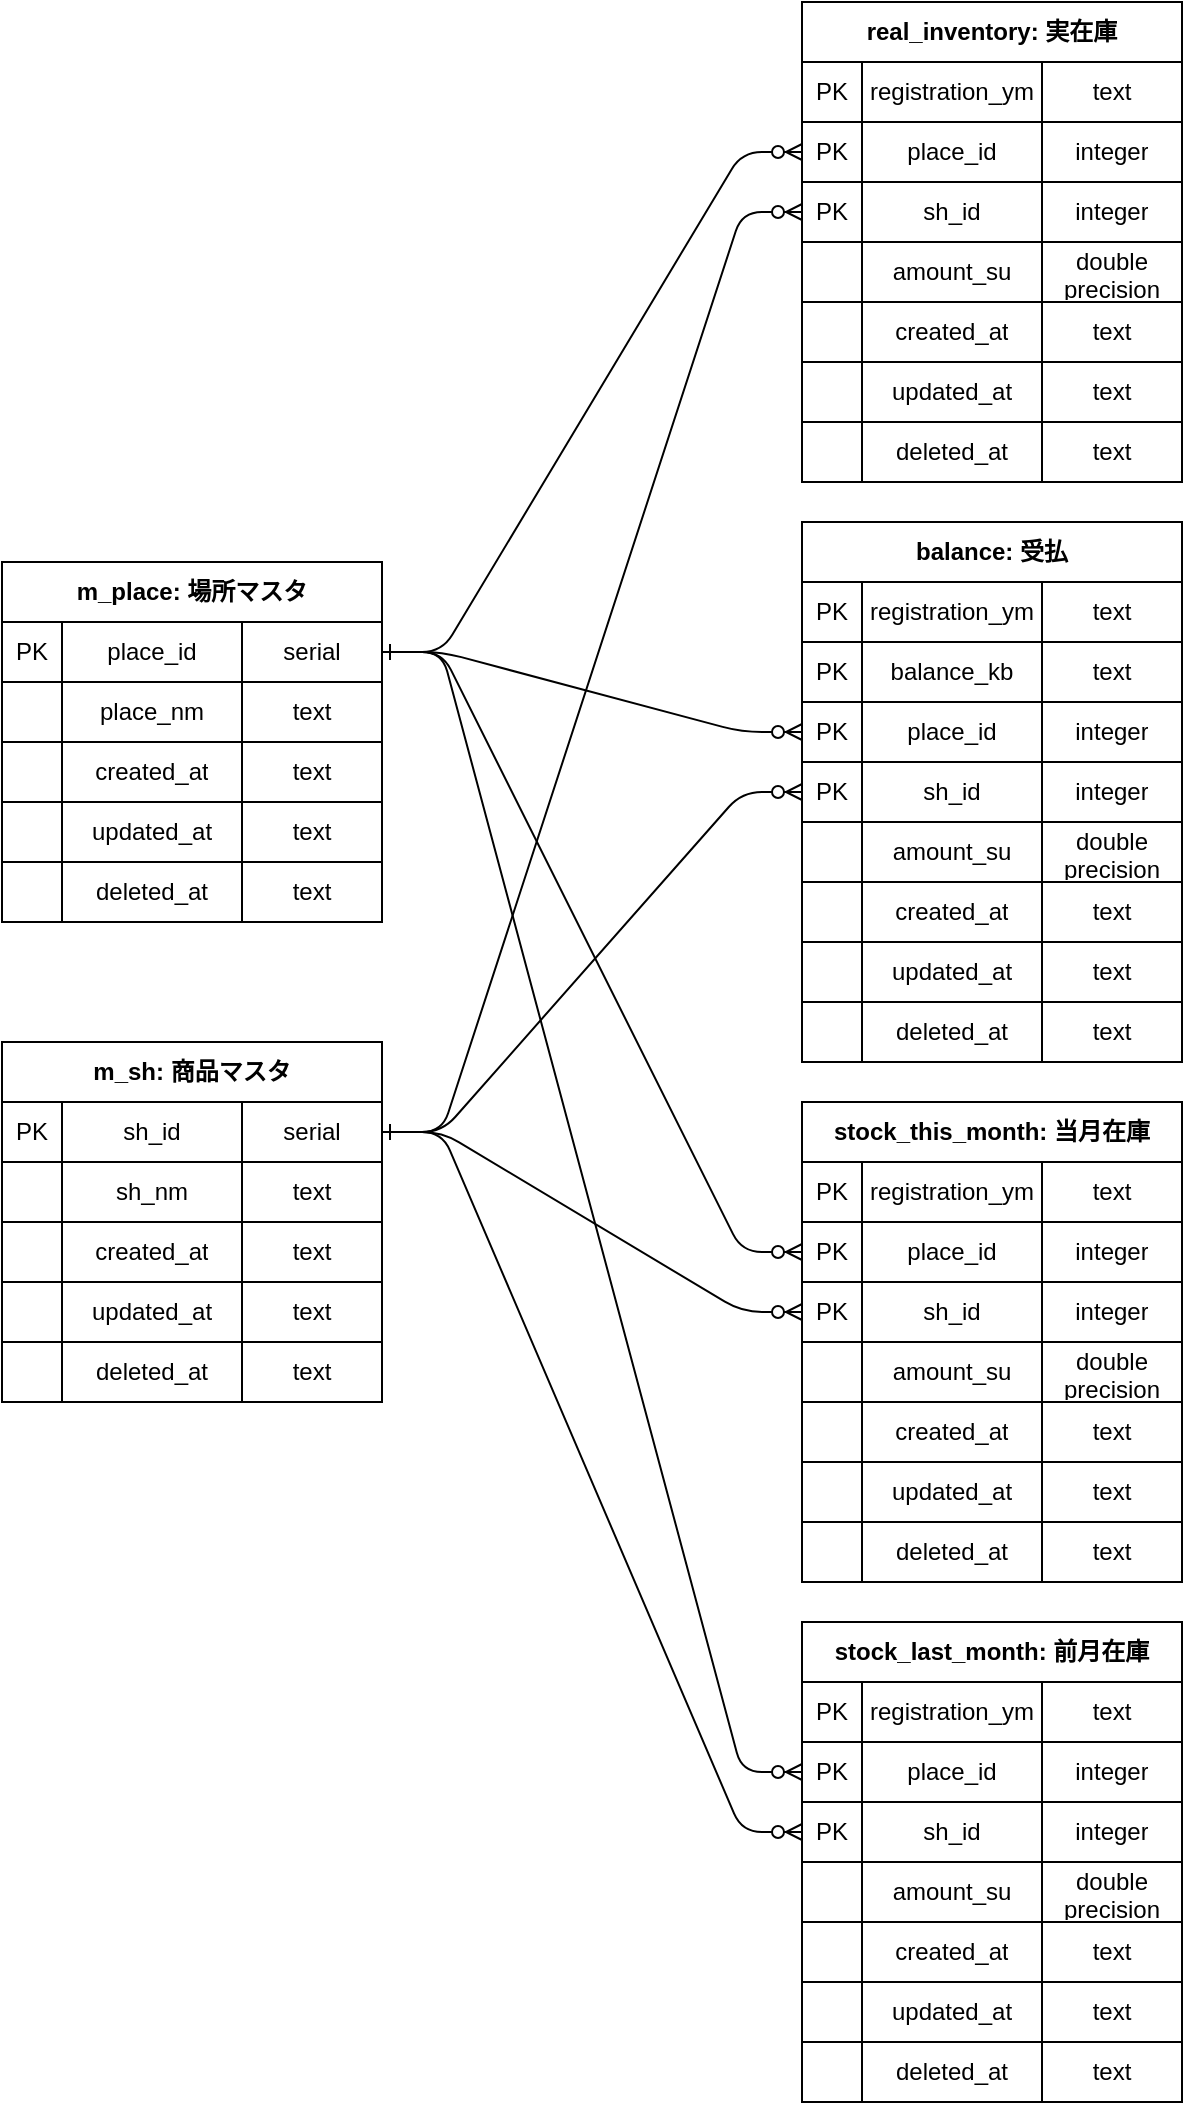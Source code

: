 <mxfile version="13.9.9" type="device"><diagram id="R2lEEEUBdFMjLlhIrx00" name="Page-1"><mxGraphModel dx="839" dy="1036" grid="1" gridSize="10" guides="1" tooltips="1" connect="1" arrows="1" fold="1" page="1" pageScale="1" pageWidth="850" pageHeight="1100" math="0" shadow="0" extFonts="Permanent Marker^https://fonts.googleapis.com/css?family=Permanent+Marker"><root><mxCell id="0"/><mxCell id="1" parent="0"/><mxCell id="C-vyLk0tnHw3VtMMgP7b-1" value="" style="edgeStyle=entityRelationEdgeStyle;endArrow=ERzeroToMany;startArrow=ERone;endFill=1;startFill=0;exitX=1;exitY=0.5;exitDx=0;exitDy=0;entryX=0;entryY=0.5;entryDx=0;entryDy=0;" parent="1" source="Lnyd9mSedfJRezJc07Ho-60" target="Lnyd9mSedfJRezJc07Ho-122" edge="1"><mxGeometry width="100" height="100" relative="1" as="geometry"><mxPoint x="340" y="100" as="sourcePoint"/><mxPoint x="420" y="130" as="targetPoint"/></mxGeometry></mxCell><mxCell id="Lnyd9mSedfJRezJc07Ho-4" value="balance: 受払" style="shape=table;html=1;whiteSpace=wrap;startSize=30;container=1;collapsible=0;childLayout=tableLayout;fontStyle=1;align=center;" vertex="1" parent="1"><mxGeometry x="520" y="300" width="190" height="270" as="geometry"/></mxCell><mxCell id="Lnyd9mSedfJRezJc07Ho-5" value="" style="shape=partialRectangle;html=1;whiteSpace=wrap;collapsible=0;dropTarget=0;pointerEvents=0;fillColor=none;top=0;left=0;bottom=0;right=0;points=[[0,0.5],[1,0.5]];portConstraint=eastwest;" vertex="1" parent="Lnyd9mSedfJRezJc07Ho-4"><mxGeometry y="30" width="190" height="30" as="geometry"/></mxCell><mxCell id="Lnyd9mSedfJRezJc07Ho-6" value="PK" style="shape=partialRectangle;html=1;whiteSpace=wrap;connectable=0;fillColor=none;top=0;left=0;bottom=0;right=0;overflow=hidden;" vertex="1" parent="Lnyd9mSedfJRezJc07Ho-5"><mxGeometry width="30" height="30" as="geometry"/></mxCell><mxCell id="Lnyd9mSedfJRezJc07Ho-7" value="registration_ym" style="shape=partialRectangle;html=1;whiteSpace=wrap;connectable=0;fillColor=none;top=0;left=0;bottom=0;right=0;overflow=hidden;" vertex="1" parent="Lnyd9mSedfJRezJc07Ho-5"><mxGeometry x="30" width="90" height="30" as="geometry"/></mxCell><mxCell id="Lnyd9mSedfJRezJc07Ho-8" value="text" style="shape=partialRectangle;html=1;whiteSpace=wrap;connectable=0;fillColor=none;top=0;left=0;bottom=0;right=0;overflow=hidden;" vertex="1" parent="Lnyd9mSedfJRezJc07Ho-5"><mxGeometry x="120" width="70" height="30" as="geometry"/></mxCell><mxCell id="Lnyd9mSedfJRezJc07Ho-9" value="" style="shape=partialRectangle;html=1;whiteSpace=wrap;collapsible=0;dropTarget=0;pointerEvents=0;fillColor=none;top=0;left=0;bottom=0;right=0;points=[[0,0.5],[1,0.5]];portConstraint=eastwest;" vertex="1" parent="Lnyd9mSedfJRezJc07Ho-4"><mxGeometry y="60" width="190" height="30" as="geometry"/></mxCell><mxCell id="Lnyd9mSedfJRezJc07Ho-10" value="PK" style="shape=partialRectangle;html=1;whiteSpace=wrap;connectable=0;fillColor=none;top=0;left=0;bottom=0;right=0;overflow=hidden;" vertex="1" parent="Lnyd9mSedfJRezJc07Ho-9"><mxGeometry width="30" height="30" as="geometry"/></mxCell><mxCell id="Lnyd9mSedfJRezJc07Ho-11" value="balance_kb" style="shape=partialRectangle;html=1;whiteSpace=wrap;connectable=0;fillColor=none;top=0;left=0;bottom=0;right=0;overflow=hidden;" vertex="1" parent="Lnyd9mSedfJRezJc07Ho-9"><mxGeometry x="30" width="90" height="30" as="geometry"/></mxCell><mxCell id="Lnyd9mSedfJRezJc07Ho-12" value="text" style="shape=partialRectangle;html=1;whiteSpace=wrap;connectable=0;fillColor=none;top=0;left=0;bottom=0;right=0;overflow=hidden;" vertex="1" parent="Lnyd9mSedfJRezJc07Ho-9"><mxGeometry x="120" width="70" height="30" as="geometry"/></mxCell><mxCell id="Lnyd9mSedfJRezJc07Ho-13" value="" style="shape=partialRectangle;html=1;whiteSpace=wrap;collapsible=0;dropTarget=0;pointerEvents=0;fillColor=none;top=0;left=0;bottom=0;right=0;points=[[0,0.5],[1,0.5]];portConstraint=eastwest;" vertex="1" parent="Lnyd9mSedfJRezJc07Ho-4"><mxGeometry y="90" width="190" height="30" as="geometry"/></mxCell><mxCell id="Lnyd9mSedfJRezJc07Ho-14" value="PK" style="shape=partialRectangle;html=1;whiteSpace=wrap;connectable=0;fillColor=none;top=0;left=0;bottom=0;right=0;overflow=hidden;" vertex="1" parent="Lnyd9mSedfJRezJc07Ho-13"><mxGeometry width="30" height="30" as="geometry"/></mxCell><mxCell id="Lnyd9mSedfJRezJc07Ho-15" value="place_id" style="shape=partialRectangle;html=1;whiteSpace=wrap;connectable=0;fillColor=none;top=0;left=0;bottom=0;right=0;overflow=hidden;" vertex="1" parent="Lnyd9mSedfJRezJc07Ho-13"><mxGeometry x="30" width="90" height="30" as="geometry"/></mxCell><mxCell id="Lnyd9mSedfJRezJc07Ho-16" value="integer" style="shape=partialRectangle;html=1;whiteSpace=wrap;connectable=0;fillColor=none;top=0;left=0;bottom=0;right=0;overflow=hidden;" vertex="1" parent="Lnyd9mSedfJRezJc07Ho-13"><mxGeometry x="120" width="70" height="30" as="geometry"/></mxCell><mxCell id="Lnyd9mSedfJRezJc07Ho-31" value="" style="shape=partialRectangle;html=1;whiteSpace=wrap;collapsible=0;dropTarget=0;pointerEvents=0;fillColor=none;top=0;left=0;bottom=0;right=0;points=[[0,0.5],[1,0.5]];portConstraint=eastwest;" vertex="1" parent="Lnyd9mSedfJRezJc07Ho-4"><mxGeometry y="120" width="190" height="30" as="geometry"/></mxCell><mxCell id="Lnyd9mSedfJRezJc07Ho-32" value="PK" style="shape=partialRectangle;html=1;whiteSpace=wrap;connectable=0;fillColor=none;top=0;left=0;bottom=0;right=0;overflow=hidden;" vertex="1" parent="Lnyd9mSedfJRezJc07Ho-31"><mxGeometry width="30" height="30" as="geometry"/></mxCell><mxCell id="Lnyd9mSedfJRezJc07Ho-33" value="sh_id" style="shape=partialRectangle;html=1;whiteSpace=wrap;connectable=0;fillColor=none;top=0;left=0;bottom=0;right=0;overflow=hidden;" vertex="1" parent="Lnyd9mSedfJRezJc07Ho-31"><mxGeometry x="30" width="90" height="30" as="geometry"/></mxCell><mxCell id="Lnyd9mSedfJRezJc07Ho-34" value="integer" style="shape=partialRectangle;html=1;whiteSpace=wrap;connectable=0;fillColor=none;top=0;left=0;bottom=0;right=0;overflow=hidden;" vertex="1" parent="Lnyd9mSedfJRezJc07Ho-31"><mxGeometry x="120" width="70" height="30" as="geometry"/></mxCell><mxCell id="Lnyd9mSedfJRezJc07Ho-35" value="" style="shape=partialRectangle;html=1;whiteSpace=wrap;collapsible=0;dropTarget=0;pointerEvents=0;fillColor=none;top=0;left=0;bottom=0;right=0;points=[[0,0.5],[1,0.5]];portConstraint=eastwest;" vertex="1" parent="Lnyd9mSedfJRezJc07Ho-4"><mxGeometry y="150" width="190" height="30" as="geometry"/></mxCell><mxCell id="Lnyd9mSedfJRezJc07Ho-36" value="" style="shape=partialRectangle;html=1;whiteSpace=wrap;connectable=0;fillColor=none;top=0;left=0;bottom=0;right=0;overflow=hidden;" vertex="1" parent="Lnyd9mSedfJRezJc07Ho-35"><mxGeometry width="30" height="30" as="geometry"/></mxCell><mxCell id="Lnyd9mSedfJRezJc07Ho-37" value="amount_su" style="shape=partialRectangle;html=1;whiteSpace=wrap;connectable=0;fillColor=none;top=0;left=0;bottom=0;right=0;overflow=hidden;" vertex="1" parent="Lnyd9mSedfJRezJc07Ho-35"><mxGeometry x="30" width="90" height="30" as="geometry"/></mxCell><mxCell id="Lnyd9mSedfJRezJc07Ho-38" value="double precision" style="shape=partialRectangle;html=1;whiteSpace=wrap;connectable=0;fillColor=none;top=0;left=0;bottom=0;right=0;overflow=hidden;" vertex="1" parent="Lnyd9mSedfJRezJc07Ho-35"><mxGeometry x="120" width="70" height="30" as="geometry"/></mxCell><mxCell id="Lnyd9mSedfJRezJc07Ho-43" value="" style="shape=partialRectangle;html=1;whiteSpace=wrap;collapsible=0;dropTarget=0;pointerEvents=0;fillColor=none;top=0;left=0;bottom=0;right=0;points=[[0,0.5],[1,0.5]];portConstraint=eastwest;" vertex="1" parent="Lnyd9mSedfJRezJc07Ho-4"><mxGeometry y="180" width="190" height="30" as="geometry"/></mxCell><mxCell id="Lnyd9mSedfJRezJc07Ho-44" value="" style="shape=partialRectangle;html=1;whiteSpace=wrap;connectable=0;fillColor=none;top=0;left=0;bottom=0;right=0;overflow=hidden;" vertex="1" parent="Lnyd9mSedfJRezJc07Ho-43"><mxGeometry width="30" height="30" as="geometry"/></mxCell><mxCell id="Lnyd9mSedfJRezJc07Ho-45" value="created_at" style="shape=partialRectangle;html=1;whiteSpace=wrap;connectable=0;fillColor=none;top=0;left=0;bottom=0;right=0;overflow=hidden;" vertex="1" parent="Lnyd9mSedfJRezJc07Ho-43"><mxGeometry x="30" width="90" height="30" as="geometry"/></mxCell><mxCell id="Lnyd9mSedfJRezJc07Ho-46" value="text" style="shape=partialRectangle;html=1;whiteSpace=wrap;connectable=0;fillColor=none;top=0;left=0;bottom=0;right=0;overflow=hidden;" vertex="1" parent="Lnyd9mSedfJRezJc07Ho-43"><mxGeometry x="120" width="70" height="30" as="geometry"/></mxCell><mxCell id="Lnyd9mSedfJRezJc07Ho-51" value="" style="shape=partialRectangle;html=1;whiteSpace=wrap;collapsible=0;dropTarget=0;pointerEvents=0;fillColor=none;top=0;left=0;bottom=0;right=0;points=[[0,0.5],[1,0.5]];portConstraint=eastwest;" vertex="1" parent="Lnyd9mSedfJRezJc07Ho-4"><mxGeometry y="210" width="190" height="30" as="geometry"/></mxCell><mxCell id="Lnyd9mSedfJRezJc07Ho-52" value="" style="shape=partialRectangle;html=1;whiteSpace=wrap;connectable=0;fillColor=none;top=0;left=0;bottom=0;right=0;overflow=hidden;" vertex="1" parent="Lnyd9mSedfJRezJc07Ho-51"><mxGeometry width="30" height="30" as="geometry"/></mxCell><mxCell id="Lnyd9mSedfJRezJc07Ho-53" value="updated_at" style="shape=partialRectangle;html=1;whiteSpace=wrap;connectable=0;fillColor=none;top=0;left=0;bottom=0;right=0;overflow=hidden;" vertex="1" parent="Lnyd9mSedfJRezJc07Ho-51"><mxGeometry x="30" width="90" height="30" as="geometry"/></mxCell><mxCell id="Lnyd9mSedfJRezJc07Ho-54" value="text" style="shape=partialRectangle;html=1;whiteSpace=wrap;connectable=0;fillColor=none;top=0;left=0;bottom=0;right=0;overflow=hidden;" vertex="1" parent="Lnyd9mSedfJRezJc07Ho-51"><mxGeometry x="120" width="70" height="30" as="geometry"/></mxCell><mxCell id="Lnyd9mSedfJRezJc07Ho-55" value="" style="shape=partialRectangle;html=1;whiteSpace=wrap;collapsible=0;dropTarget=0;pointerEvents=0;fillColor=none;top=0;left=0;bottom=0;right=0;points=[[0,0.5],[1,0.5]];portConstraint=eastwest;" vertex="1" parent="Lnyd9mSedfJRezJc07Ho-4"><mxGeometry y="240" width="190" height="30" as="geometry"/></mxCell><mxCell id="Lnyd9mSedfJRezJc07Ho-56" value="" style="shape=partialRectangle;html=1;whiteSpace=wrap;connectable=0;fillColor=none;top=0;left=0;bottom=0;right=0;overflow=hidden;" vertex="1" parent="Lnyd9mSedfJRezJc07Ho-55"><mxGeometry width="30" height="30" as="geometry"/></mxCell><mxCell id="Lnyd9mSedfJRezJc07Ho-57" value="deleted_at" style="shape=partialRectangle;html=1;whiteSpace=wrap;connectable=0;fillColor=none;top=0;left=0;bottom=0;right=0;overflow=hidden;" vertex="1" parent="Lnyd9mSedfJRezJc07Ho-55"><mxGeometry x="30" width="90" height="30" as="geometry"/></mxCell><mxCell id="Lnyd9mSedfJRezJc07Ho-58" value="text" style="shape=partialRectangle;html=1;whiteSpace=wrap;connectable=0;fillColor=none;top=0;left=0;bottom=0;right=0;overflow=hidden;" vertex="1" parent="Lnyd9mSedfJRezJc07Ho-55"><mxGeometry x="120" width="70" height="30" as="geometry"/></mxCell><mxCell id="Lnyd9mSedfJRezJc07Ho-59" value="m_place: 場所マスタ" style="shape=table;html=1;whiteSpace=wrap;startSize=30;container=1;collapsible=0;childLayout=tableLayout;fontStyle=1;align=center;" vertex="1" parent="1"><mxGeometry x="120" y="320" width="190" height="180" as="geometry"/></mxCell><mxCell id="Lnyd9mSedfJRezJc07Ho-60" value="" style="shape=partialRectangle;html=1;whiteSpace=wrap;collapsible=0;dropTarget=0;pointerEvents=0;fillColor=none;top=0;left=0;bottom=0;right=0;points=[[0,0.5],[1,0.5]];portConstraint=eastwest;" vertex="1" parent="Lnyd9mSedfJRezJc07Ho-59"><mxGeometry y="30" width="190" height="30" as="geometry"/></mxCell><mxCell id="Lnyd9mSedfJRezJc07Ho-61" value="PK" style="shape=partialRectangle;html=1;whiteSpace=wrap;connectable=0;fillColor=none;top=0;left=0;bottom=0;right=0;overflow=hidden;" vertex="1" parent="Lnyd9mSedfJRezJc07Ho-60"><mxGeometry width="30" height="30" as="geometry"/></mxCell><mxCell id="Lnyd9mSedfJRezJc07Ho-62" value="place_id" style="shape=partialRectangle;html=1;whiteSpace=wrap;connectable=0;fillColor=none;top=0;left=0;bottom=0;right=0;overflow=hidden;" vertex="1" parent="Lnyd9mSedfJRezJc07Ho-60"><mxGeometry x="30" width="90" height="30" as="geometry"/></mxCell><mxCell id="Lnyd9mSedfJRezJc07Ho-63" value="serial" style="shape=partialRectangle;html=1;whiteSpace=wrap;connectable=0;fillColor=none;top=0;left=0;bottom=0;right=0;overflow=hidden;" vertex="1" parent="Lnyd9mSedfJRezJc07Ho-60"><mxGeometry x="120" width="70" height="30" as="geometry"/></mxCell><mxCell id="Lnyd9mSedfJRezJc07Ho-64" value="" style="shape=partialRectangle;html=1;whiteSpace=wrap;collapsible=0;dropTarget=0;pointerEvents=0;fillColor=none;top=0;left=0;bottom=0;right=0;points=[[0,0.5],[1,0.5]];portConstraint=eastwest;" vertex="1" parent="Lnyd9mSedfJRezJc07Ho-59"><mxGeometry y="60" width="190" height="30" as="geometry"/></mxCell><mxCell id="Lnyd9mSedfJRezJc07Ho-65" value="" style="shape=partialRectangle;html=1;whiteSpace=wrap;connectable=0;fillColor=none;top=0;left=0;bottom=0;right=0;overflow=hidden;" vertex="1" parent="Lnyd9mSedfJRezJc07Ho-64"><mxGeometry width="30" height="30" as="geometry"/></mxCell><mxCell id="Lnyd9mSedfJRezJc07Ho-66" value="place_nm" style="shape=partialRectangle;html=1;whiteSpace=wrap;connectable=0;fillColor=none;top=0;left=0;bottom=0;right=0;overflow=hidden;" vertex="1" parent="Lnyd9mSedfJRezJc07Ho-64"><mxGeometry x="30" width="90" height="30" as="geometry"/></mxCell><mxCell id="Lnyd9mSedfJRezJc07Ho-67" value="text" style="shape=partialRectangle;html=1;whiteSpace=wrap;connectable=0;fillColor=none;top=0;left=0;bottom=0;right=0;overflow=hidden;" vertex="1" parent="Lnyd9mSedfJRezJc07Ho-64"><mxGeometry x="120" width="70" height="30" as="geometry"/></mxCell><mxCell id="Lnyd9mSedfJRezJc07Ho-80" value="" style="shape=partialRectangle;html=1;whiteSpace=wrap;collapsible=0;dropTarget=0;pointerEvents=0;fillColor=none;top=0;left=0;bottom=0;right=0;points=[[0,0.5],[1,0.5]];portConstraint=eastwest;" vertex="1" parent="Lnyd9mSedfJRezJc07Ho-59"><mxGeometry y="90" width="190" height="30" as="geometry"/></mxCell><mxCell id="Lnyd9mSedfJRezJc07Ho-81" value="" style="shape=partialRectangle;html=1;whiteSpace=wrap;connectable=0;fillColor=none;top=0;left=0;bottom=0;right=0;overflow=hidden;" vertex="1" parent="Lnyd9mSedfJRezJc07Ho-80"><mxGeometry width="30" height="30" as="geometry"/></mxCell><mxCell id="Lnyd9mSedfJRezJc07Ho-82" value="created_at" style="shape=partialRectangle;html=1;whiteSpace=wrap;connectable=0;fillColor=none;top=0;left=0;bottom=0;right=0;overflow=hidden;" vertex="1" parent="Lnyd9mSedfJRezJc07Ho-80"><mxGeometry x="30" width="90" height="30" as="geometry"/></mxCell><mxCell id="Lnyd9mSedfJRezJc07Ho-83" value="text" style="shape=partialRectangle;html=1;whiteSpace=wrap;connectable=0;fillColor=none;top=0;left=0;bottom=0;right=0;overflow=hidden;" vertex="1" parent="Lnyd9mSedfJRezJc07Ho-80"><mxGeometry x="120" width="70" height="30" as="geometry"/></mxCell><mxCell id="Lnyd9mSedfJRezJc07Ho-84" value="" style="shape=partialRectangle;html=1;whiteSpace=wrap;collapsible=0;dropTarget=0;pointerEvents=0;fillColor=none;top=0;left=0;bottom=0;right=0;points=[[0,0.5],[1,0.5]];portConstraint=eastwest;" vertex="1" parent="Lnyd9mSedfJRezJc07Ho-59"><mxGeometry y="120" width="190" height="30" as="geometry"/></mxCell><mxCell id="Lnyd9mSedfJRezJc07Ho-85" value="" style="shape=partialRectangle;html=1;whiteSpace=wrap;connectable=0;fillColor=none;top=0;left=0;bottom=0;right=0;overflow=hidden;" vertex="1" parent="Lnyd9mSedfJRezJc07Ho-84"><mxGeometry width="30" height="30" as="geometry"/></mxCell><mxCell id="Lnyd9mSedfJRezJc07Ho-86" value="updated_at" style="shape=partialRectangle;html=1;whiteSpace=wrap;connectable=0;fillColor=none;top=0;left=0;bottom=0;right=0;overflow=hidden;" vertex="1" parent="Lnyd9mSedfJRezJc07Ho-84"><mxGeometry x="30" width="90" height="30" as="geometry"/></mxCell><mxCell id="Lnyd9mSedfJRezJc07Ho-87" value="text" style="shape=partialRectangle;html=1;whiteSpace=wrap;connectable=0;fillColor=none;top=0;left=0;bottom=0;right=0;overflow=hidden;" vertex="1" parent="Lnyd9mSedfJRezJc07Ho-84"><mxGeometry x="120" width="70" height="30" as="geometry"/></mxCell><mxCell id="Lnyd9mSedfJRezJc07Ho-88" value="" style="shape=partialRectangle;html=1;whiteSpace=wrap;collapsible=0;dropTarget=0;pointerEvents=0;fillColor=none;top=0;left=0;bottom=0;right=0;points=[[0,0.5],[1,0.5]];portConstraint=eastwest;" vertex="1" parent="Lnyd9mSedfJRezJc07Ho-59"><mxGeometry y="150" width="190" height="30" as="geometry"/></mxCell><mxCell id="Lnyd9mSedfJRezJc07Ho-89" value="" style="shape=partialRectangle;html=1;whiteSpace=wrap;connectable=0;fillColor=none;top=0;left=0;bottom=0;right=0;overflow=hidden;" vertex="1" parent="Lnyd9mSedfJRezJc07Ho-88"><mxGeometry width="30" height="30" as="geometry"/></mxCell><mxCell id="Lnyd9mSedfJRezJc07Ho-90" value="deleted_at" style="shape=partialRectangle;html=1;whiteSpace=wrap;connectable=0;fillColor=none;top=0;left=0;bottom=0;right=0;overflow=hidden;" vertex="1" parent="Lnyd9mSedfJRezJc07Ho-88"><mxGeometry x="30" width="90" height="30" as="geometry"/></mxCell><mxCell id="Lnyd9mSedfJRezJc07Ho-91" value="text" style="shape=partialRectangle;html=1;whiteSpace=wrap;connectable=0;fillColor=none;top=0;left=0;bottom=0;right=0;overflow=hidden;" vertex="1" parent="Lnyd9mSedfJRezJc07Ho-88"><mxGeometry x="120" width="70" height="30" as="geometry"/></mxCell><mxCell id="Lnyd9mSedfJRezJc07Ho-92" value="m_sh: 商品マスタ" style="shape=table;html=1;whiteSpace=wrap;startSize=30;container=1;collapsible=0;childLayout=tableLayout;fontStyle=1;align=center;" vertex="1" parent="1"><mxGeometry x="120" y="560" width="190" height="180" as="geometry"/></mxCell><mxCell id="Lnyd9mSedfJRezJc07Ho-93" value="" style="shape=partialRectangle;html=1;whiteSpace=wrap;collapsible=0;dropTarget=0;pointerEvents=0;fillColor=none;top=0;left=0;bottom=0;right=0;points=[[0,0.5],[1,0.5]];portConstraint=eastwest;" vertex="1" parent="Lnyd9mSedfJRezJc07Ho-92"><mxGeometry y="30" width="190" height="30" as="geometry"/></mxCell><mxCell id="Lnyd9mSedfJRezJc07Ho-94" value="PK" style="shape=partialRectangle;html=1;whiteSpace=wrap;connectable=0;fillColor=none;top=0;left=0;bottom=0;right=0;overflow=hidden;" vertex="1" parent="Lnyd9mSedfJRezJc07Ho-93"><mxGeometry width="30" height="30" as="geometry"/></mxCell><mxCell id="Lnyd9mSedfJRezJc07Ho-95" value="sh_id" style="shape=partialRectangle;html=1;whiteSpace=wrap;connectable=0;fillColor=none;top=0;left=0;bottom=0;right=0;overflow=hidden;" vertex="1" parent="Lnyd9mSedfJRezJc07Ho-93"><mxGeometry x="30" width="90" height="30" as="geometry"/></mxCell><mxCell id="Lnyd9mSedfJRezJc07Ho-96" value="serial" style="shape=partialRectangle;html=1;whiteSpace=wrap;connectable=0;fillColor=none;top=0;left=0;bottom=0;right=0;overflow=hidden;" vertex="1" parent="Lnyd9mSedfJRezJc07Ho-93"><mxGeometry x="120" width="70" height="30" as="geometry"/></mxCell><mxCell id="Lnyd9mSedfJRezJc07Ho-97" value="" style="shape=partialRectangle;html=1;whiteSpace=wrap;collapsible=0;dropTarget=0;pointerEvents=0;fillColor=none;top=0;left=0;bottom=0;right=0;points=[[0,0.5],[1,0.5]];portConstraint=eastwest;" vertex="1" parent="Lnyd9mSedfJRezJc07Ho-92"><mxGeometry y="60" width="190" height="30" as="geometry"/></mxCell><mxCell id="Lnyd9mSedfJRezJc07Ho-98" value="" style="shape=partialRectangle;html=1;whiteSpace=wrap;connectable=0;fillColor=none;top=0;left=0;bottom=0;right=0;overflow=hidden;" vertex="1" parent="Lnyd9mSedfJRezJc07Ho-97"><mxGeometry width="30" height="30" as="geometry"/></mxCell><mxCell id="Lnyd9mSedfJRezJc07Ho-99" value="sh_nm" style="shape=partialRectangle;html=1;whiteSpace=wrap;connectable=0;fillColor=none;top=0;left=0;bottom=0;right=0;overflow=hidden;" vertex="1" parent="Lnyd9mSedfJRezJc07Ho-97"><mxGeometry x="30" width="90" height="30" as="geometry"/></mxCell><mxCell id="Lnyd9mSedfJRezJc07Ho-100" value="text" style="shape=partialRectangle;html=1;whiteSpace=wrap;connectable=0;fillColor=none;top=0;left=0;bottom=0;right=0;overflow=hidden;" vertex="1" parent="Lnyd9mSedfJRezJc07Ho-97"><mxGeometry x="120" width="70" height="30" as="geometry"/></mxCell><mxCell id="Lnyd9mSedfJRezJc07Ho-101" value="" style="shape=partialRectangle;html=1;whiteSpace=wrap;collapsible=0;dropTarget=0;pointerEvents=0;fillColor=none;top=0;left=0;bottom=0;right=0;points=[[0,0.5],[1,0.5]];portConstraint=eastwest;" vertex="1" parent="Lnyd9mSedfJRezJc07Ho-92"><mxGeometry y="90" width="190" height="30" as="geometry"/></mxCell><mxCell id="Lnyd9mSedfJRezJc07Ho-102" value="" style="shape=partialRectangle;html=1;whiteSpace=wrap;connectable=0;fillColor=none;top=0;left=0;bottom=0;right=0;overflow=hidden;" vertex="1" parent="Lnyd9mSedfJRezJc07Ho-101"><mxGeometry width="30" height="30" as="geometry"/></mxCell><mxCell id="Lnyd9mSedfJRezJc07Ho-103" value="created_at" style="shape=partialRectangle;html=1;whiteSpace=wrap;connectable=0;fillColor=none;top=0;left=0;bottom=0;right=0;overflow=hidden;" vertex="1" parent="Lnyd9mSedfJRezJc07Ho-101"><mxGeometry x="30" width="90" height="30" as="geometry"/></mxCell><mxCell id="Lnyd9mSedfJRezJc07Ho-104" value="text" style="shape=partialRectangle;html=1;whiteSpace=wrap;connectable=0;fillColor=none;top=0;left=0;bottom=0;right=0;overflow=hidden;" vertex="1" parent="Lnyd9mSedfJRezJc07Ho-101"><mxGeometry x="120" width="70" height="30" as="geometry"/></mxCell><mxCell id="Lnyd9mSedfJRezJc07Ho-105" value="" style="shape=partialRectangle;html=1;whiteSpace=wrap;collapsible=0;dropTarget=0;pointerEvents=0;fillColor=none;top=0;left=0;bottom=0;right=0;points=[[0,0.5],[1,0.5]];portConstraint=eastwest;" vertex="1" parent="Lnyd9mSedfJRezJc07Ho-92"><mxGeometry y="120" width="190" height="30" as="geometry"/></mxCell><mxCell id="Lnyd9mSedfJRezJc07Ho-106" value="" style="shape=partialRectangle;html=1;whiteSpace=wrap;connectable=0;fillColor=none;top=0;left=0;bottom=0;right=0;overflow=hidden;" vertex="1" parent="Lnyd9mSedfJRezJc07Ho-105"><mxGeometry width="30" height="30" as="geometry"/></mxCell><mxCell id="Lnyd9mSedfJRezJc07Ho-107" value="updated_at" style="shape=partialRectangle;html=1;whiteSpace=wrap;connectable=0;fillColor=none;top=0;left=0;bottom=0;right=0;overflow=hidden;" vertex="1" parent="Lnyd9mSedfJRezJc07Ho-105"><mxGeometry x="30" width="90" height="30" as="geometry"/></mxCell><mxCell id="Lnyd9mSedfJRezJc07Ho-108" value="text" style="shape=partialRectangle;html=1;whiteSpace=wrap;connectable=0;fillColor=none;top=0;left=0;bottom=0;right=0;overflow=hidden;" vertex="1" parent="Lnyd9mSedfJRezJc07Ho-105"><mxGeometry x="120" width="70" height="30" as="geometry"/></mxCell><mxCell id="Lnyd9mSedfJRezJc07Ho-109" value="" style="shape=partialRectangle;html=1;whiteSpace=wrap;collapsible=0;dropTarget=0;pointerEvents=0;fillColor=none;top=0;left=0;bottom=0;right=0;points=[[0,0.5],[1,0.5]];portConstraint=eastwest;" vertex="1" parent="Lnyd9mSedfJRezJc07Ho-92"><mxGeometry y="150" width="190" height="30" as="geometry"/></mxCell><mxCell id="Lnyd9mSedfJRezJc07Ho-110" value="" style="shape=partialRectangle;html=1;whiteSpace=wrap;connectable=0;fillColor=none;top=0;left=0;bottom=0;right=0;overflow=hidden;" vertex="1" parent="Lnyd9mSedfJRezJc07Ho-109"><mxGeometry width="30" height="30" as="geometry"/></mxCell><mxCell id="Lnyd9mSedfJRezJc07Ho-111" value="deleted_at" style="shape=partialRectangle;html=1;whiteSpace=wrap;connectable=0;fillColor=none;top=0;left=0;bottom=0;right=0;overflow=hidden;" vertex="1" parent="Lnyd9mSedfJRezJc07Ho-109"><mxGeometry x="30" width="90" height="30" as="geometry"/></mxCell><mxCell id="Lnyd9mSedfJRezJc07Ho-112" value="text" style="shape=partialRectangle;html=1;whiteSpace=wrap;connectable=0;fillColor=none;top=0;left=0;bottom=0;right=0;overflow=hidden;" vertex="1" parent="Lnyd9mSedfJRezJc07Ho-109"><mxGeometry x="120" width="70" height="30" as="geometry"/></mxCell><mxCell id="Lnyd9mSedfJRezJc07Ho-113" value="real_inventory: 実在庫" style="shape=table;html=1;whiteSpace=wrap;startSize=30;container=1;collapsible=0;childLayout=tableLayout;fontStyle=1;align=center;" vertex="1" parent="1"><mxGeometry x="520" y="40" width="190" height="240" as="geometry"/></mxCell><mxCell id="Lnyd9mSedfJRezJc07Ho-114" value="" style="shape=partialRectangle;html=1;whiteSpace=wrap;collapsible=0;dropTarget=0;pointerEvents=0;fillColor=none;top=0;left=0;bottom=0;right=0;points=[[0,0.5],[1,0.5]];portConstraint=eastwest;" vertex="1" parent="Lnyd9mSedfJRezJc07Ho-113"><mxGeometry y="30" width="190" height="30" as="geometry"/></mxCell><mxCell id="Lnyd9mSedfJRezJc07Ho-115" value="PK" style="shape=partialRectangle;html=1;whiteSpace=wrap;connectable=0;fillColor=none;top=0;left=0;bottom=0;right=0;overflow=hidden;" vertex="1" parent="Lnyd9mSedfJRezJc07Ho-114"><mxGeometry width="30" height="30" as="geometry"/></mxCell><mxCell id="Lnyd9mSedfJRezJc07Ho-116" value="registration_ym" style="shape=partialRectangle;html=1;whiteSpace=wrap;connectable=0;fillColor=none;top=0;left=0;bottom=0;right=0;overflow=hidden;" vertex="1" parent="Lnyd9mSedfJRezJc07Ho-114"><mxGeometry x="30" width="90" height="30" as="geometry"/></mxCell><mxCell id="Lnyd9mSedfJRezJc07Ho-117" value="text" style="shape=partialRectangle;html=1;whiteSpace=wrap;connectable=0;fillColor=none;top=0;left=0;bottom=0;right=0;overflow=hidden;" vertex="1" parent="Lnyd9mSedfJRezJc07Ho-114"><mxGeometry x="120" width="70" height="30" as="geometry"/></mxCell><mxCell id="Lnyd9mSedfJRezJc07Ho-122" value="" style="shape=partialRectangle;html=1;whiteSpace=wrap;collapsible=0;dropTarget=0;pointerEvents=0;fillColor=none;top=0;left=0;bottom=0;right=0;points=[[0,0.5],[1,0.5]];portConstraint=eastwest;" vertex="1" parent="Lnyd9mSedfJRezJc07Ho-113"><mxGeometry y="60" width="190" height="30" as="geometry"/></mxCell><mxCell id="Lnyd9mSedfJRezJc07Ho-123" value="PK" style="shape=partialRectangle;html=1;whiteSpace=wrap;connectable=0;fillColor=none;top=0;left=0;bottom=0;right=0;overflow=hidden;" vertex="1" parent="Lnyd9mSedfJRezJc07Ho-122"><mxGeometry width="30" height="30" as="geometry"/></mxCell><mxCell id="Lnyd9mSedfJRezJc07Ho-124" value="place_id" style="shape=partialRectangle;html=1;whiteSpace=wrap;connectable=0;fillColor=none;top=0;left=0;bottom=0;right=0;overflow=hidden;" vertex="1" parent="Lnyd9mSedfJRezJc07Ho-122"><mxGeometry x="30" width="90" height="30" as="geometry"/></mxCell><mxCell id="Lnyd9mSedfJRezJc07Ho-125" value="integer" style="shape=partialRectangle;html=1;whiteSpace=wrap;connectable=0;fillColor=none;top=0;left=0;bottom=0;right=0;overflow=hidden;" vertex="1" parent="Lnyd9mSedfJRezJc07Ho-122"><mxGeometry x="120" width="70" height="30" as="geometry"/></mxCell><mxCell id="Lnyd9mSedfJRezJc07Ho-126" value="" style="shape=partialRectangle;html=1;whiteSpace=wrap;collapsible=0;dropTarget=0;pointerEvents=0;fillColor=none;top=0;left=0;bottom=0;right=0;points=[[0,0.5],[1,0.5]];portConstraint=eastwest;" vertex="1" parent="Lnyd9mSedfJRezJc07Ho-113"><mxGeometry y="90" width="190" height="30" as="geometry"/></mxCell><mxCell id="Lnyd9mSedfJRezJc07Ho-127" value="PK" style="shape=partialRectangle;html=1;whiteSpace=wrap;connectable=0;fillColor=none;top=0;left=0;bottom=0;right=0;overflow=hidden;" vertex="1" parent="Lnyd9mSedfJRezJc07Ho-126"><mxGeometry width="30" height="30" as="geometry"/></mxCell><mxCell id="Lnyd9mSedfJRezJc07Ho-128" value="sh_id" style="shape=partialRectangle;html=1;whiteSpace=wrap;connectable=0;fillColor=none;top=0;left=0;bottom=0;right=0;overflow=hidden;" vertex="1" parent="Lnyd9mSedfJRezJc07Ho-126"><mxGeometry x="30" width="90" height="30" as="geometry"/></mxCell><mxCell id="Lnyd9mSedfJRezJc07Ho-129" value="integer" style="shape=partialRectangle;html=1;whiteSpace=wrap;connectable=0;fillColor=none;top=0;left=0;bottom=0;right=0;overflow=hidden;" vertex="1" parent="Lnyd9mSedfJRezJc07Ho-126"><mxGeometry x="120" width="70" height="30" as="geometry"/></mxCell><mxCell id="Lnyd9mSedfJRezJc07Ho-130" value="" style="shape=partialRectangle;html=1;whiteSpace=wrap;collapsible=0;dropTarget=0;pointerEvents=0;fillColor=none;top=0;left=0;bottom=0;right=0;points=[[0,0.5],[1,0.5]];portConstraint=eastwest;" vertex="1" parent="Lnyd9mSedfJRezJc07Ho-113"><mxGeometry y="120" width="190" height="30" as="geometry"/></mxCell><mxCell id="Lnyd9mSedfJRezJc07Ho-131" value="" style="shape=partialRectangle;html=1;whiteSpace=wrap;connectable=0;fillColor=none;top=0;left=0;bottom=0;right=0;overflow=hidden;" vertex="1" parent="Lnyd9mSedfJRezJc07Ho-130"><mxGeometry width="30" height="30" as="geometry"/></mxCell><mxCell id="Lnyd9mSedfJRezJc07Ho-132" value="amount_su" style="shape=partialRectangle;html=1;whiteSpace=wrap;connectable=0;fillColor=none;top=0;left=0;bottom=0;right=0;overflow=hidden;" vertex="1" parent="Lnyd9mSedfJRezJc07Ho-130"><mxGeometry x="30" width="90" height="30" as="geometry"/></mxCell><mxCell id="Lnyd9mSedfJRezJc07Ho-133" value="double precision" style="shape=partialRectangle;html=1;whiteSpace=wrap;connectable=0;fillColor=none;top=0;left=0;bottom=0;right=0;overflow=hidden;" vertex="1" parent="Lnyd9mSedfJRezJc07Ho-130"><mxGeometry x="120" width="70" height="30" as="geometry"/></mxCell><mxCell id="Lnyd9mSedfJRezJc07Ho-134" value="" style="shape=partialRectangle;html=1;whiteSpace=wrap;collapsible=0;dropTarget=0;pointerEvents=0;fillColor=none;top=0;left=0;bottom=0;right=0;points=[[0,0.5],[1,0.5]];portConstraint=eastwest;" vertex="1" parent="Lnyd9mSedfJRezJc07Ho-113"><mxGeometry y="150" width="190" height="30" as="geometry"/></mxCell><mxCell id="Lnyd9mSedfJRezJc07Ho-135" value="" style="shape=partialRectangle;html=1;whiteSpace=wrap;connectable=0;fillColor=none;top=0;left=0;bottom=0;right=0;overflow=hidden;" vertex="1" parent="Lnyd9mSedfJRezJc07Ho-134"><mxGeometry width="30" height="30" as="geometry"/></mxCell><mxCell id="Lnyd9mSedfJRezJc07Ho-136" value="created_at" style="shape=partialRectangle;html=1;whiteSpace=wrap;connectable=0;fillColor=none;top=0;left=0;bottom=0;right=0;overflow=hidden;" vertex="1" parent="Lnyd9mSedfJRezJc07Ho-134"><mxGeometry x="30" width="90" height="30" as="geometry"/></mxCell><mxCell id="Lnyd9mSedfJRezJc07Ho-137" value="text" style="shape=partialRectangle;html=1;whiteSpace=wrap;connectable=0;fillColor=none;top=0;left=0;bottom=0;right=0;overflow=hidden;" vertex="1" parent="Lnyd9mSedfJRezJc07Ho-134"><mxGeometry x="120" width="70" height="30" as="geometry"/></mxCell><mxCell id="Lnyd9mSedfJRezJc07Ho-138" value="" style="shape=partialRectangle;html=1;whiteSpace=wrap;collapsible=0;dropTarget=0;pointerEvents=0;fillColor=none;top=0;left=0;bottom=0;right=0;points=[[0,0.5],[1,0.5]];portConstraint=eastwest;" vertex="1" parent="Lnyd9mSedfJRezJc07Ho-113"><mxGeometry y="180" width="190" height="30" as="geometry"/></mxCell><mxCell id="Lnyd9mSedfJRezJc07Ho-139" value="" style="shape=partialRectangle;html=1;whiteSpace=wrap;connectable=0;fillColor=none;top=0;left=0;bottom=0;right=0;overflow=hidden;" vertex="1" parent="Lnyd9mSedfJRezJc07Ho-138"><mxGeometry width="30" height="30" as="geometry"/></mxCell><mxCell id="Lnyd9mSedfJRezJc07Ho-140" value="updated_at" style="shape=partialRectangle;html=1;whiteSpace=wrap;connectable=0;fillColor=none;top=0;left=0;bottom=0;right=0;overflow=hidden;" vertex="1" parent="Lnyd9mSedfJRezJc07Ho-138"><mxGeometry x="30" width="90" height="30" as="geometry"/></mxCell><mxCell id="Lnyd9mSedfJRezJc07Ho-141" value="text" style="shape=partialRectangle;html=1;whiteSpace=wrap;connectable=0;fillColor=none;top=0;left=0;bottom=0;right=0;overflow=hidden;" vertex="1" parent="Lnyd9mSedfJRezJc07Ho-138"><mxGeometry x="120" width="70" height="30" as="geometry"/></mxCell><mxCell id="Lnyd9mSedfJRezJc07Ho-142" value="" style="shape=partialRectangle;html=1;whiteSpace=wrap;collapsible=0;dropTarget=0;pointerEvents=0;fillColor=none;top=0;left=0;bottom=0;right=0;points=[[0,0.5],[1,0.5]];portConstraint=eastwest;" vertex="1" parent="Lnyd9mSedfJRezJc07Ho-113"><mxGeometry y="210" width="190" height="30" as="geometry"/></mxCell><mxCell id="Lnyd9mSedfJRezJc07Ho-143" value="" style="shape=partialRectangle;html=1;whiteSpace=wrap;connectable=0;fillColor=none;top=0;left=0;bottom=0;right=0;overflow=hidden;" vertex="1" parent="Lnyd9mSedfJRezJc07Ho-142"><mxGeometry width="30" height="30" as="geometry"/></mxCell><mxCell id="Lnyd9mSedfJRezJc07Ho-144" value="deleted_at" style="shape=partialRectangle;html=1;whiteSpace=wrap;connectable=0;fillColor=none;top=0;left=0;bottom=0;right=0;overflow=hidden;" vertex="1" parent="Lnyd9mSedfJRezJc07Ho-142"><mxGeometry x="30" width="90" height="30" as="geometry"/></mxCell><mxCell id="Lnyd9mSedfJRezJc07Ho-145" value="text" style="shape=partialRectangle;html=1;whiteSpace=wrap;connectable=0;fillColor=none;top=0;left=0;bottom=0;right=0;overflow=hidden;" vertex="1" parent="Lnyd9mSedfJRezJc07Ho-142"><mxGeometry x="120" width="70" height="30" as="geometry"/></mxCell><mxCell id="Lnyd9mSedfJRezJc07Ho-146" value="stock_last_month: 前月在庫" style="shape=table;html=1;whiteSpace=wrap;startSize=30;container=1;collapsible=0;childLayout=tableLayout;fontStyle=1;align=center;" vertex="1" parent="1"><mxGeometry x="520" y="850" width="190" height="240" as="geometry"/></mxCell><mxCell id="Lnyd9mSedfJRezJc07Ho-147" value="" style="shape=partialRectangle;html=1;whiteSpace=wrap;collapsible=0;dropTarget=0;pointerEvents=0;fillColor=none;top=0;left=0;bottom=0;right=0;points=[[0,0.5],[1,0.5]];portConstraint=eastwest;" vertex="1" parent="Lnyd9mSedfJRezJc07Ho-146"><mxGeometry y="30" width="190" height="30" as="geometry"/></mxCell><mxCell id="Lnyd9mSedfJRezJc07Ho-148" value="PK" style="shape=partialRectangle;html=1;whiteSpace=wrap;connectable=0;fillColor=none;top=0;left=0;bottom=0;right=0;overflow=hidden;" vertex="1" parent="Lnyd9mSedfJRezJc07Ho-147"><mxGeometry width="30" height="30" as="geometry"/></mxCell><mxCell id="Lnyd9mSedfJRezJc07Ho-149" value="registration_ym" style="shape=partialRectangle;html=1;whiteSpace=wrap;connectable=0;fillColor=none;top=0;left=0;bottom=0;right=0;overflow=hidden;" vertex="1" parent="Lnyd9mSedfJRezJc07Ho-147"><mxGeometry x="30" width="90" height="30" as="geometry"/></mxCell><mxCell id="Lnyd9mSedfJRezJc07Ho-150" value="text" style="shape=partialRectangle;html=1;whiteSpace=wrap;connectable=0;fillColor=none;top=0;left=0;bottom=0;right=0;overflow=hidden;" vertex="1" parent="Lnyd9mSedfJRezJc07Ho-147"><mxGeometry x="120" width="70" height="30" as="geometry"/></mxCell><mxCell id="Lnyd9mSedfJRezJc07Ho-151" value="" style="shape=partialRectangle;html=1;whiteSpace=wrap;collapsible=0;dropTarget=0;pointerEvents=0;fillColor=none;top=0;left=0;bottom=0;right=0;points=[[0,0.5],[1,0.5]];portConstraint=eastwest;" vertex="1" parent="Lnyd9mSedfJRezJc07Ho-146"><mxGeometry y="60" width="190" height="30" as="geometry"/></mxCell><mxCell id="Lnyd9mSedfJRezJc07Ho-152" value="PK" style="shape=partialRectangle;html=1;whiteSpace=wrap;connectable=0;fillColor=none;top=0;left=0;bottom=0;right=0;overflow=hidden;" vertex="1" parent="Lnyd9mSedfJRezJc07Ho-151"><mxGeometry width="30" height="30" as="geometry"/></mxCell><mxCell id="Lnyd9mSedfJRezJc07Ho-153" value="place_id" style="shape=partialRectangle;html=1;whiteSpace=wrap;connectable=0;fillColor=none;top=0;left=0;bottom=0;right=0;overflow=hidden;" vertex="1" parent="Lnyd9mSedfJRezJc07Ho-151"><mxGeometry x="30" width="90" height="30" as="geometry"/></mxCell><mxCell id="Lnyd9mSedfJRezJc07Ho-154" value="integer" style="shape=partialRectangle;html=1;whiteSpace=wrap;connectable=0;fillColor=none;top=0;left=0;bottom=0;right=0;overflow=hidden;" vertex="1" parent="Lnyd9mSedfJRezJc07Ho-151"><mxGeometry x="120" width="70" height="30" as="geometry"/></mxCell><mxCell id="Lnyd9mSedfJRezJc07Ho-155" value="" style="shape=partialRectangle;html=1;whiteSpace=wrap;collapsible=0;dropTarget=0;pointerEvents=0;fillColor=none;top=0;left=0;bottom=0;right=0;points=[[0,0.5],[1,0.5]];portConstraint=eastwest;" vertex="1" parent="Lnyd9mSedfJRezJc07Ho-146"><mxGeometry y="90" width="190" height="30" as="geometry"/></mxCell><mxCell id="Lnyd9mSedfJRezJc07Ho-156" value="PK" style="shape=partialRectangle;html=1;whiteSpace=wrap;connectable=0;fillColor=none;top=0;left=0;bottom=0;right=0;overflow=hidden;" vertex="1" parent="Lnyd9mSedfJRezJc07Ho-155"><mxGeometry width="30" height="30" as="geometry"/></mxCell><mxCell id="Lnyd9mSedfJRezJc07Ho-157" value="sh_id" style="shape=partialRectangle;html=1;whiteSpace=wrap;connectable=0;fillColor=none;top=0;left=0;bottom=0;right=0;overflow=hidden;" vertex="1" parent="Lnyd9mSedfJRezJc07Ho-155"><mxGeometry x="30" width="90" height="30" as="geometry"/></mxCell><mxCell id="Lnyd9mSedfJRezJc07Ho-158" value="integer" style="shape=partialRectangle;html=1;whiteSpace=wrap;connectable=0;fillColor=none;top=0;left=0;bottom=0;right=0;overflow=hidden;" vertex="1" parent="Lnyd9mSedfJRezJc07Ho-155"><mxGeometry x="120" width="70" height="30" as="geometry"/></mxCell><mxCell id="Lnyd9mSedfJRezJc07Ho-159" value="" style="shape=partialRectangle;html=1;whiteSpace=wrap;collapsible=0;dropTarget=0;pointerEvents=0;fillColor=none;top=0;left=0;bottom=0;right=0;points=[[0,0.5],[1,0.5]];portConstraint=eastwest;" vertex="1" parent="Lnyd9mSedfJRezJc07Ho-146"><mxGeometry y="120" width="190" height="30" as="geometry"/></mxCell><mxCell id="Lnyd9mSedfJRezJc07Ho-160" value="" style="shape=partialRectangle;html=1;whiteSpace=wrap;connectable=0;fillColor=none;top=0;left=0;bottom=0;right=0;overflow=hidden;" vertex="1" parent="Lnyd9mSedfJRezJc07Ho-159"><mxGeometry width="30" height="30" as="geometry"/></mxCell><mxCell id="Lnyd9mSedfJRezJc07Ho-161" value="amount_su" style="shape=partialRectangle;html=1;whiteSpace=wrap;connectable=0;fillColor=none;top=0;left=0;bottom=0;right=0;overflow=hidden;" vertex="1" parent="Lnyd9mSedfJRezJc07Ho-159"><mxGeometry x="30" width="90" height="30" as="geometry"/></mxCell><mxCell id="Lnyd9mSedfJRezJc07Ho-162" value="double precision" style="shape=partialRectangle;html=1;whiteSpace=wrap;connectable=0;fillColor=none;top=0;left=0;bottom=0;right=0;overflow=hidden;" vertex="1" parent="Lnyd9mSedfJRezJc07Ho-159"><mxGeometry x="120" width="70" height="30" as="geometry"/></mxCell><mxCell id="Lnyd9mSedfJRezJc07Ho-163" value="" style="shape=partialRectangle;html=1;whiteSpace=wrap;collapsible=0;dropTarget=0;pointerEvents=0;fillColor=none;top=0;left=0;bottom=0;right=0;points=[[0,0.5],[1,0.5]];portConstraint=eastwest;" vertex="1" parent="Lnyd9mSedfJRezJc07Ho-146"><mxGeometry y="150" width="190" height="30" as="geometry"/></mxCell><mxCell id="Lnyd9mSedfJRezJc07Ho-164" value="" style="shape=partialRectangle;html=1;whiteSpace=wrap;connectable=0;fillColor=none;top=0;left=0;bottom=0;right=0;overflow=hidden;" vertex="1" parent="Lnyd9mSedfJRezJc07Ho-163"><mxGeometry width="30" height="30" as="geometry"/></mxCell><mxCell id="Lnyd9mSedfJRezJc07Ho-165" value="created_at" style="shape=partialRectangle;html=1;whiteSpace=wrap;connectable=0;fillColor=none;top=0;left=0;bottom=0;right=0;overflow=hidden;" vertex="1" parent="Lnyd9mSedfJRezJc07Ho-163"><mxGeometry x="30" width="90" height="30" as="geometry"/></mxCell><mxCell id="Lnyd9mSedfJRezJc07Ho-166" value="text" style="shape=partialRectangle;html=1;whiteSpace=wrap;connectable=0;fillColor=none;top=0;left=0;bottom=0;right=0;overflow=hidden;" vertex="1" parent="Lnyd9mSedfJRezJc07Ho-163"><mxGeometry x="120" width="70" height="30" as="geometry"/></mxCell><mxCell id="Lnyd9mSedfJRezJc07Ho-167" value="" style="shape=partialRectangle;html=1;whiteSpace=wrap;collapsible=0;dropTarget=0;pointerEvents=0;fillColor=none;top=0;left=0;bottom=0;right=0;points=[[0,0.5],[1,0.5]];portConstraint=eastwest;" vertex="1" parent="Lnyd9mSedfJRezJc07Ho-146"><mxGeometry y="180" width="190" height="30" as="geometry"/></mxCell><mxCell id="Lnyd9mSedfJRezJc07Ho-168" value="" style="shape=partialRectangle;html=1;whiteSpace=wrap;connectable=0;fillColor=none;top=0;left=0;bottom=0;right=0;overflow=hidden;" vertex="1" parent="Lnyd9mSedfJRezJc07Ho-167"><mxGeometry width="30" height="30" as="geometry"/></mxCell><mxCell id="Lnyd9mSedfJRezJc07Ho-169" value="updated_at" style="shape=partialRectangle;html=1;whiteSpace=wrap;connectable=0;fillColor=none;top=0;left=0;bottom=0;right=0;overflow=hidden;" vertex="1" parent="Lnyd9mSedfJRezJc07Ho-167"><mxGeometry x="30" width="90" height="30" as="geometry"/></mxCell><mxCell id="Lnyd9mSedfJRezJc07Ho-170" value="text" style="shape=partialRectangle;html=1;whiteSpace=wrap;connectable=0;fillColor=none;top=0;left=0;bottom=0;right=0;overflow=hidden;" vertex="1" parent="Lnyd9mSedfJRezJc07Ho-167"><mxGeometry x="120" width="70" height="30" as="geometry"/></mxCell><mxCell id="Lnyd9mSedfJRezJc07Ho-171" value="" style="shape=partialRectangle;html=1;whiteSpace=wrap;collapsible=0;dropTarget=0;pointerEvents=0;fillColor=none;top=0;left=0;bottom=0;right=0;points=[[0,0.5],[1,0.5]];portConstraint=eastwest;" vertex="1" parent="Lnyd9mSedfJRezJc07Ho-146"><mxGeometry y="210" width="190" height="30" as="geometry"/></mxCell><mxCell id="Lnyd9mSedfJRezJc07Ho-172" value="" style="shape=partialRectangle;html=1;whiteSpace=wrap;connectable=0;fillColor=none;top=0;left=0;bottom=0;right=0;overflow=hidden;" vertex="1" parent="Lnyd9mSedfJRezJc07Ho-171"><mxGeometry width="30" height="30" as="geometry"/></mxCell><mxCell id="Lnyd9mSedfJRezJc07Ho-173" value="deleted_at" style="shape=partialRectangle;html=1;whiteSpace=wrap;connectable=0;fillColor=none;top=0;left=0;bottom=0;right=0;overflow=hidden;" vertex="1" parent="Lnyd9mSedfJRezJc07Ho-171"><mxGeometry x="30" width="90" height="30" as="geometry"/></mxCell><mxCell id="Lnyd9mSedfJRezJc07Ho-174" value="text" style="shape=partialRectangle;html=1;whiteSpace=wrap;connectable=0;fillColor=none;top=0;left=0;bottom=0;right=0;overflow=hidden;" vertex="1" parent="Lnyd9mSedfJRezJc07Ho-171"><mxGeometry x="120" width="70" height="30" as="geometry"/></mxCell><mxCell id="Lnyd9mSedfJRezJc07Ho-175" value="stock_this_month: 当月在庫" style="shape=table;html=1;whiteSpace=wrap;startSize=30;container=1;collapsible=0;childLayout=tableLayout;fontStyle=1;align=center;" vertex="1" parent="1"><mxGeometry x="520" y="590" width="190" height="240" as="geometry"/></mxCell><mxCell id="Lnyd9mSedfJRezJc07Ho-176" value="" style="shape=partialRectangle;html=1;whiteSpace=wrap;collapsible=0;dropTarget=0;pointerEvents=0;fillColor=none;top=0;left=0;bottom=0;right=0;points=[[0,0.5],[1,0.5]];portConstraint=eastwest;" vertex="1" parent="Lnyd9mSedfJRezJc07Ho-175"><mxGeometry y="30" width="190" height="30" as="geometry"/></mxCell><mxCell id="Lnyd9mSedfJRezJc07Ho-177" value="PK" style="shape=partialRectangle;html=1;whiteSpace=wrap;connectable=0;fillColor=none;top=0;left=0;bottom=0;right=0;overflow=hidden;" vertex="1" parent="Lnyd9mSedfJRezJc07Ho-176"><mxGeometry width="30" height="30" as="geometry"/></mxCell><mxCell id="Lnyd9mSedfJRezJc07Ho-178" value="registration_ym" style="shape=partialRectangle;html=1;whiteSpace=wrap;connectable=0;fillColor=none;top=0;left=0;bottom=0;right=0;overflow=hidden;" vertex="1" parent="Lnyd9mSedfJRezJc07Ho-176"><mxGeometry x="30" width="90" height="30" as="geometry"/></mxCell><mxCell id="Lnyd9mSedfJRezJc07Ho-179" value="text" style="shape=partialRectangle;html=1;whiteSpace=wrap;connectable=0;fillColor=none;top=0;left=0;bottom=0;right=0;overflow=hidden;" vertex="1" parent="Lnyd9mSedfJRezJc07Ho-176"><mxGeometry x="120" width="70" height="30" as="geometry"/></mxCell><mxCell id="Lnyd9mSedfJRezJc07Ho-180" value="" style="shape=partialRectangle;html=1;whiteSpace=wrap;collapsible=0;dropTarget=0;pointerEvents=0;fillColor=none;top=0;left=0;bottom=0;right=0;points=[[0,0.5],[1,0.5]];portConstraint=eastwest;" vertex="1" parent="Lnyd9mSedfJRezJc07Ho-175"><mxGeometry y="60" width="190" height="30" as="geometry"/></mxCell><mxCell id="Lnyd9mSedfJRezJc07Ho-181" value="PK" style="shape=partialRectangle;html=1;whiteSpace=wrap;connectable=0;fillColor=none;top=0;left=0;bottom=0;right=0;overflow=hidden;" vertex="1" parent="Lnyd9mSedfJRezJc07Ho-180"><mxGeometry width="30" height="30" as="geometry"/></mxCell><mxCell id="Lnyd9mSedfJRezJc07Ho-182" value="place_id" style="shape=partialRectangle;html=1;whiteSpace=wrap;connectable=0;fillColor=none;top=0;left=0;bottom=0;right=0;overflow=hidden;" vertex="1" parent="Lnyd9mSedfJRezJc07Ho-180"><mxGeometry x="30" width="90" height="30" as="geometry"/></mxCell><mxCell id="Lnyd9mSedfJRezJc07Ho-183" value="integer" style="shape=partialRectangle;html=1;whiteSpace=wrap;connectable=0;fillColor=none;top=0;left=0;bottom=0;right=0;overflow=hidden;" vertex="1" parent="Lnyd9mSedfJRezJc07Ho-180"><mxGeometry x="120" width="70" height="30" as="geometry"/></mxCell><mxCell id="Lnyd9mSedfJRezJc07Ho-184" value="" style="shape=partialRectangle;html=1;whiteSpace=wrap;collapsible=0;dropTarget=0;pointerEvents=0;fillColor=none;top=0;left=0;bottom=0;right=0;points=[[0,0.5],[1,0.5]];portConstraint=eastwest;" vertex="1" parent="Lnyd9mSedfJRezJc07Ho-175"><mxGeometry y="90" width="190" height="30" as="geometry"/></mxCell><mxCell id="Lnyd9mSedfJRezJc07Ho-185" value="PK" style="shape=partialRectangle;html=1;whiteSpace=wrap;connectable=0;fillColor=none;top=0;left=0;bottom=0;right=0;overflow=hidden;" vertex="1" parent="Lnyd9mSedfJRezJc07Ho-184"><mxGeometry width="30" height="30" as="geometry"/></mxCell><mxCell id="Lnyd9mSedfJRezJc07Ho-186" value="sh_id" style="shape=partialRectangle;html=1;whiteSpace=wrap;connectable=0;fillColor=none;top=0;left=0;bottom=0;right=0;overflow=hidden;" vertex="1" parent="Lnyd9mSedfJRezJc07Ho-184"><mxGeometry x="30" width="90" height="30" as="geometry"/></mxCell><mxCell id="Lnyd9mSedfJRezJc07Ho-187" value="integer" style="shape=partialRectangle;html=1;whiteSpace=wrap;connectable=0;fillColor=none;top=0;left=0;bottom=0;right=0;overflow=hidden;" vertex="1" parent="Lnyd9mSedfJRezJc07Ho-184"><mxGeometry x="120" width="70" height="30" as="geometry"/></mxCell><mxCell id="Lnyd9mSedfJRezJc07Ho-188" value="" style="shape=partialRectangle;html=1;whiteSpace=wrap;collapsible=0;dropTarget=0;pointerEvents=0;fillColor=none;top=0;left=0;bottom=0;right=0;points=[[0,0.5],[1,0.5]];portConstraint=eastwest;" vertex="1" parent="Lnyd9mSedfJRezJc07Ho-175"><mxGeometry y="120" width="190" height="30" as="geometry"/></mxCell><mxCell id="Lnyd9mSedfJRezJc07Ho-189" value="" style="shape=partialRectangle;html=1;whiteSpace=wrap;connectable=0;fillColor=none;top=0;left=0;bottom=0;right=0;overflow=hidden;" vertex="1" parent="Lnyd9mSedfJRezJc07Ho-188"><mxGeometry width="30" height="30" as="geometry"/></mxCell><mxCell id="Lnyd9mSedfJRezJc07Ho-190" value="amount_su" style="shape=partialRectangle;html=1;whiteSpace=wrap;connectable=0;fillColor=none;top=0;left=0;bottom=0;right=0;overflow=hidden;" vertex="1" parent="Lnyd9mSedfJRezJc07Ho-188"><mxGeometry x="30" width="90" height="30" as="geometry"/></mxCell><mxCell id="Lnyd9mSedfJRezJc07Ho-191" value="double precision" style="shape=partialRectangle;html=1;whiteSpace=wrap;connectable=0;fillColor=none;top=0;left=0;bottom=0;right=0;overflow=hidden;" vertex="1" parent="Lnyd9mSedfJRezJc07Ho-188"><mxGeometry x="120" width="70" height="30" as="geometry"/></mxCell><mxCell id="Lnyd9mSedfJRezJc07Ho-192" value="" style="shape=partialRectangle;html=1;whiteSpace=wrap;collapsible=0;dropTarget=0;pointerEvents=0;fillColor=none;top=0;left=0;bottom=0;right=0;points=[[0,0.5],[1,0.5]];portConstraint=eastwest;" vertex="1" parent="Lnyd9mSedfJRezJc07Ho-175"><mxGeometry y="150" width="190" height="30" as="geometry"/></mxCell><mxCell id="Lnyd9mSedfJRezJc07Ho-193" value="" style="shape=partialRectangle;html=1;whiteSpace=wrap;connectable=0;fillColor=none;top=0;left=0;bottom=0;right=0;overflow=hidden;" vertex="1" parent="Lnyd9mSedfJRezJc07Ho-192"><mxGeometry width="30" height="30" as="geometry"/></mxCell><mxCell id="Lnyd9mSedfJRezJc07Ho-194" value="created_at" style="shape=partialRectangle;html=1;whiteSpace=wrap;connectable=0;fillColor=none;top=0;left=0;bottom=0;right=0;overflow=hidden;" vertex="1" parent="Lnyd9mSedfJRezJc07Ho-192"><mxGeometry x="30" width="90" height="30" as="geometry"/></mxCell><mxCell id="Lnyd9mSedfJRezJc07Ho-195" value="text" style="shape=partialRectangle;html=1;whiteSpace=wrap;connectable=0;fillColor=none;top=0;left=0;bottom=0;right=0;overflow=hidden;" vertex="1" parent="Lnyd9mSedfJRezJc07Ho-192"><mxGeometry x="120" width="70" height="30" as="geometry"/></mxCell><mxCell id="Lnyd9mSedfJRezJc07Ho-196" value="" style="shape=partialRectangle;html=1;whiteSpace=wrap;collapsible=0;dropTarget=0;pointerEvents=0;fillColor=none;top=0;left=0;bottom=0;right=0;points=[[0,0.5],[1,0.5]];portConstraint=eastwest;" vertex="1" parent="Lnyd9mSedfJRezJc07Ho-175"><mxGeometry y="180" width="190" height="30" as="geometry"/></mxCell><mxCell id="Lnyd9mSedfJRezJc07Ho-197" value="" style="shape=partialRectangle;html=1;whiteSpace=wrap;connectable=0;fillColor=none;top=0;left=0;bottom=0;right=0;overflow=hidden;" vertex="1" parent="Lnyd9mSedfJRezJc07Ho-196"><mxGeometry width="30" height="30" as="geometry"/></mxCell><mxCell id="Lnyd9mSedfJRezJc07Ho-198" value="updated_at" style="shape=partialRectangle;html=1;whiteSpace=wrap;connectable=0;fillColor=none;top=0;left=0;bottom=0;right=0;overflow=hidden;" vertex="1" parent="Lnyd9mSedfJRezJc07Ho-196"><mxGeometry x="30" width="90" height="30" as="geometry"/></mxCell><mxCell id="Lnyd9mSedfJRezJc07Ho-199" value="text" style="shape=partialRectangle;html=1;whiteSpace=wrap;connectable=0;fillColor=none;top=0;left=0;bottom=0;right=0;overflow=hidden;" vertex="1" parent="Lnyd9mSedfJRezJc07Ho-196"><mxGeometry x="120" width="70" height="30" as="geometry"/></mxCell><mxCell id="Lnyd9mSedfJRezJc07Ho-200" value="" style="shape=partialRectangle;html=1;whiteSpace=wrap;collapsible=0;dropTarget=0;pointerEvents=0;fillColor=none;top=0;left=0;bottom=0;right=0;points=[[0,0.5],[1,0.5]];portConstraint=eastwest;" vertex="1" parent="Lnyd9mSedfJRezJc07Ho-175"><mxGeometry y="210" width="190" height="30" as="geometry"/></mxCell><mxCell id="Lnyd9mSedfJRezJc07Ho-201" value="" style="shape=partialRectangle;html=1;whiteSpace=wrap;connectable=0;fillColor=none;top=0;left=0;bottom=0;right=0;overflow=hidden;" vertex="1" parent="Lnyd9mSedfJRezJc07Ho-200"><mxGeometry width="30" height="30" as="geometry"/></mxCell><mxCell id="Lnyd9mSedfJRezJc07Ho-202" value="deleted_at" style="shape=partialRectangle;html=1;whiteSpace=wrap;connectable=0;fillColor=none;top=0;left=0;bottom=0;right=0;overflow=hidden;" vertex="1" parent="Lnyd9mSedfJRezJc07Ho-200"><mxGeometry x="30" width="90" height="30" as="geometry"/></mxCell><mxCell id="Lnyd9mSedfJRezJc07Ho-203" value="text" style="shape=partialRectangle;html=1;whiteSpace=wrap;connectable=0;fillColor=none;top=0;left=0;bottom=0;right=0;overflow=hidden;" vertex="1" parent="Lnyd9mSedfJRezJc07Ho-200"><mxGeometry x="120" width="70" height="30" as="geometry"/></mxCell><mxCell id="Lnyd9mSedfJRezJc07Ho-204" value="" style="edgeStyle=entityRelationEdgeStyle;endArrow=ERzeroToMany;startArrow=ERone;endFill=1;startFill=0;exitX=1;exitY=0.5;exitDx=0;exitDy=0;entryX=0;entryY=0.5;entryDx=0;entryDy=0;" edge="1" parent="1" source="Lnyd9mSedfJRezJc07Ho-60" target="Lnyd9mSedfJRezJc07Ho-151"><mxGeometry width="100" height="100" relative="1" as="geometry"><mxPoint x="320" y="95" as="sourcePoint"/><mxPoint x="530" y="135" as="targetPoint"/></mxGeometry></mxCell><mxCell id="Lnyd9mSedfJRezJc07Ho-205" value="" style="edgeStyle=entityRelationEdgeStyle;endArrow=ERzeroToMany;startArrow=ERone;endFill=1;startFill=0;exitX=1;exitY=0.5;exitDx=0;exitDy=0;entryX=0;entryY=0.5;entryDx=0;entryDy=0;" edge="1" parent="1" source="Lnyd9mSedfJRezJc07Ho-60" target="Lnyd9mSedfJRezJc07Ho-180"><mxGeometry width="100" height="100" relative="1" as="geometry"><mxPoint x="330" y="105" as="sourcePoint"/><mxPoint x="540" y="145" as="targetPoint"/></mxGeometry></mxCell><mxCell id="Lnyd9mSedfJRezJc07Ho-206" value="" style="edgeStyle=entityRelationEdgeStyle;endArrow=ERzeroToMany;startArrow=ERone;endFill=1;startFill=0;exitX=1;exitY=0.5;exitDx=0;exitDy=0;entryX=0;entryY=0.5;entryDx=0;entryDy=0;" edge="1" parent="1" source="Lnyd9mSedfJRezJc07Ho-60" target="Lnyd9mSedfJRezJc07Ho-13"><mxGeometry width="100" height="100" relative="1" as="geometry"><mxPoint x="340" y="115" as="sourcePoint"/><mxPoint x="550" y="155" as="targetPoint"/></mxGeometry></mxCell><mxCell id="Lnyd9mSedfJRezJc07Ho-207" value="" style="edgeStyle=entityRelationEdgeStyle;endArrow=ERzeroToMany;startArrow=ERone;endFill=1;startFill=0;exitX=1;exitY=0.5;exitDx=0;exitDy=0;entryX=0;entryY=0.5;entryDx=0;entryDy=0;" edge="1" parent="1" source="Lnyd9mSedfJRezJc07Ho-93" target="Lnyd9mSedfJRezJc07Ho-126"><mxGeometry width="100" height="100" relative="1" as="geometry"><mxPoint x="320" y="95" as="sourcePoint"/><mxPoint x="530" y="125" as="targetPoint"/></mxGeometry></mxCell><mxCell id="Lnyd9mSedfJRezJc07Ho-208" value="" style="edgeStyle=entityRelationEdgeStyle;endArrow=ERzeroToMany;startArrow=ERone;endFill=1;startFill=0;exitX=1;exitY=0.5;exitDx=0;exitDy=0;entryX=0;entryY=0.5;entryDx=0;entryDy=0;" edge="1" parent="1" source="Lnyd9mSedfJRezJc07Ho-93" target="Lnyd9mSedfJRezJc07Ho-31"><mxGeometry width="100" height="100" relative="1" as="geometry"><mxPoint x="330" y="105" as="sourcePoint"/><mxPoint x="540" y="135" as="targetPoint"/></mxGeometry></mxCell><mxCell id="Lnyd9mSedfJRezJc07Ho-209" value="" style="edgeStyle=entityRelationEdgeStyle;endArrow=ERzeroToMany;startArrow=ERone;endFill=1;startFill=0;exitX=1;exitY=0.5;exitDx=0;exitDy=0;entryX=0;entryY=0.5;entryDx=0;entryDy=0;" edge="1" parent="1" source="Lnyd9mSedfJRezJc07Ho-93" target="Lnyd9mSedfJRezJc07Ho-184"><mxGeometry width="100" height="100" relative="1" as="geometry"><mxPoint x="340" y="115" as="sourcePoint"/><mxPoint x="550" y="145" as="targetPoint"/></mxGeometry></mxCell><mxCell id="Lnyd9mSedfJRezJc07Ho-210" value="" style="edgeStyle=entityRelationEdgeStyle;endArrow=ERzeroToMany;startArrow=ERone;endFill=1;startFill=0;exitX=1;exitY=0.5;exitDx=0;exitDy=0;entryX=0;entryY=0.5;entryDx=0;entryDy=0;" edge="1" parent="1" source="Lnyd9mSedfJRezJc07Ho-93" target="Lnyd9mSedfJRezJc07Ho-155"><mxGeometry width="100" height="100" relative="1" as="geometry"><mxPoint x="350" y="125" as="sourcePoint"/><mxPoint x="560" y="155" as="targetPoint"/></mxGeometry></mxCell></root></mxGraphModel></diagram></mxfile>